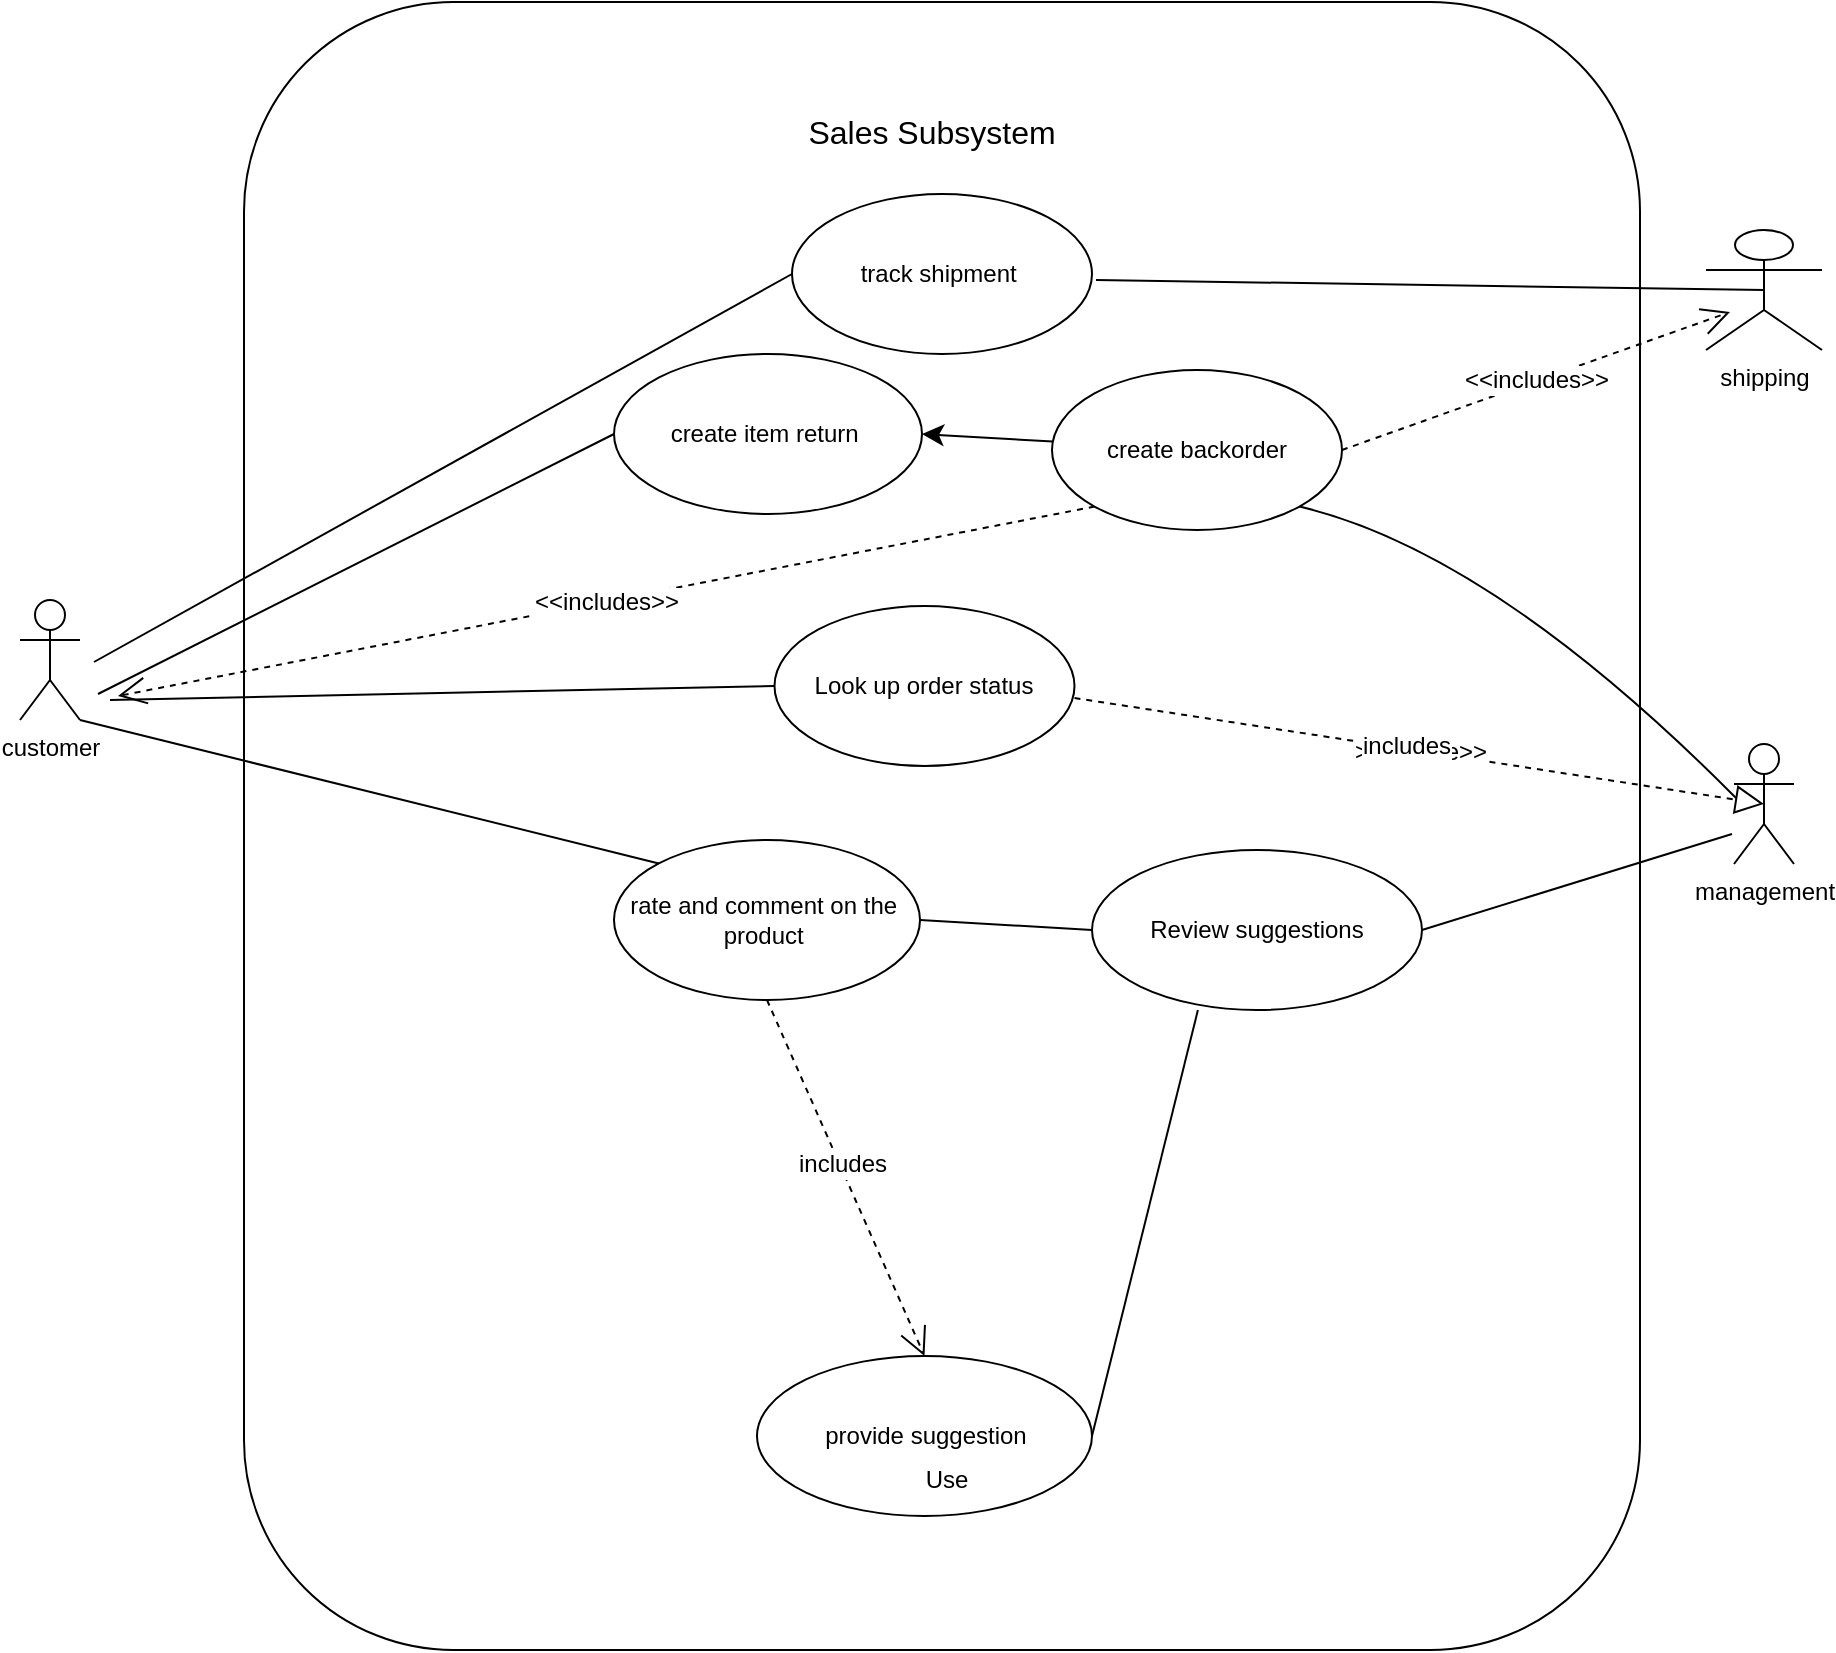 <mxfile version="24.7.16">
  <diagram name="Page-1" id="_UQ06IoKrFOS0vvNEsXh">
    <mxGraphModel dx="1804" dy="2560" grid="0" gridSize="10" guides="1" tooltips="1" connect="1" arrows="1" fold="1" page="0" pageScale="1" pageWidth="850" pageHeight="1100" math="0" shadow="0">
      <root>
        <mxCell id="0" />
        <mxCell id="1" parent="0" />
        <mxCell id="3eMwvmf1xqE0xl16umum-24" value="" style="rounded=1;whiteSpace=wrap;html=1;" vertex="1" parent="1">
          <mxGeometry x="414" y="-251" width="698" height="824" as="geometry" />
        </mxCell>
        <mxCell id="Joxlp293nPwFsXbLoami-1" value="customer" style="shape=umlActor;verticalLabelPosition=bottom;verticalAlign=top;html=1;outlineConnect=0;" parent="1" vertex="1">
          <mxGeometry x="302" y="48" width="30" height="60" as="geometry" />
        </mxCell>
        <mxCell id="Joxlp293nPwFsXbLoami-2" value="management" style="shape=umlActor;verticalLabelPosition=bottom;verticalAlign=top;html=1;outlineConnect=0;" parent="1" vertex="1">
          <mxGeometry x="1159" y="120" width="30" height="60" as="geometry" />
        </mxCell>
        <mxCell id="Joxlp293nPwFsXbLoami-3" value="shipping" style="shape=umlActor;verticalLabelPosition=bottom;verticalAlign=top;html=1;outlineConnect=0;" parent="1" vertex="1">
          <mxGeometry x="1145" y="-137" width="58" height="60" as="geometry" />
        </mxCell>
        <mxCell id="Joxlp293nPwFsXbLoami-6" value="track shipment&amp;nbsp;" style="ellipse;whiteSpace=wrap;html=1;" parent="1" vertex="1">
          <mxGeometry x="688" y="-155" width="150" height="80" as="geometry" />
        </mxCell>
        <mxCell id="Joxlp293nPwFsXbLoami-14" value="Look up order status" style="ellipse;whiteSpace=wrap;html=1;" parent="1" vertex="1">
          <mxGeometry x="679.25" y="51" width="150" height="80" as="geometry" />
        </mxCell>
        <mxCell id="Joxlp293nPwFsXbLoami-15" value="create item return&amp;nbsp;" style="ellipse;whiteSpace=wrap;html=1;" parent="1" vertex="1">
          <mxGeometry x="599" y="-75" width="154" height="80" as="geometry" />
        </mxCell>
        <mxCell id="3eMwvmf1xqE0xl16umum-12" style="edgeStyle=none;curved=1;rounded=0;orthogonalLoop=1;jettySize=auto;html=1;entryX=1;entryY=0.5;entryDx=0;entryDy=0;fontSize=12;startSize=8;endSize=8;" edge="1" parent="1" source="Joxlp293nPwFsXbLoami-16" target="Joxlp293nPwFsXbLoami-15">
          <mxGeometry relative="1" as="geometry" />
        </mxCell>
        <mxCell id="Joxlp293nPwFsXbLoami-16" value="create backorder" style="ellipse;whiteSpace=wrap;html=1;" parent="1" vertex="1">
          <mxGeometry x="818" y="-67" width="145" height="80" as="geometry" />
        </mxCell>
        <mxCell id="Joxlp293nPwFsXbLoami-20" value="rate and comment on the&amp;nbsp;&lt;div&gt;product&amp;nbsp;&lt;/div&gt;" style="ellipse;whiteSpace=wrap;html=1;" parent="1" vertex="1">
          <mxGeometry x="599" y="168" width="153" height="80" as="geometry" />
        </mxCell>
        <mxCell id="Joxlp293nPwFsXbLoami-21" value="provide suggestion" style="ellipse;whiteSpace=wrap;html=1;" parent="1" vertex="1">
          <mxGeometry x="670.5" y="426" width="167.5" height="80" as="geometry" />
        </mxCell>
        <mxCell id="Joxlp293nPwFsXbLoami-22" value="Review suggestions" style="ellipse;whiteSpace=wrap;html=1;" parent="1" vertex="1">
          <mxGeometry x="838" y="173" width="165" height="80" as="geometry" />
        </mxCell>
        <mxCell id="3eMwvmf1xqE0xl16umum-5" value="" style="endArrow=none;html=1;rounded=0;fontSize=12;startSize=8;endSize=8;curved=1;entryX=0;entryY=0.5;entryDx=0;entryDy=0;" edge="1" parent="1" target="Joxlp293nPwFsXbLoami-6">
          <mxGeometry width="50" height="50" relative="1" as="geometry">
            <mxPoint x="339" y="79" as="sourcePoint" />
            <mxPoint x="720" y="353" as="targetPoint" />
          </mxGeometry>
        </mxCell>
        <mxCell id="3eMwvmf1xqE0xl16umum-9" value="&amp;gt;&amp;gt;include&amp;gt;&amp;gt;" style="endArrow=block;dashed=1;endFill=0;endSize=12;html=1;rounded=0;fontSize=12;curved=1;exitX=1;exitY=0.7;exitDx=0;exitDy=0;exitPerimeter=0;entryX=0.5;entryY=0.5;entryDx=0;entryDy=0;entryPerimeter=0;" edge="1" parent="1" target="Joxlp293nPwFsXbLoami-2">
          <mxGeometry width="160" relative="1" as="geometry">
            <mxPoint x="829.25" y="97" as="sourcePoint" />
            <mxPoint x="1123.3" y="157.96" as="targetPoint" />
          </mxGeometry>
        </mxCell>
        <mxCell id="3eMwvmf1xqE0xl16umum-11" value="includes" style="edgeLabel;html=1;align=center;verticalAlign=middle;resizable=0;points=[];fontSize=12;" vertex="1" connectable="0" parent="3eMwvmf1xqE0xl16umum-9">
          <mxGeometry x="-0.027" y="1" relative="1" as="geometry">
            <mxPoint x="-2" y="-1" as="offset" />
          </mxGeometry>
        </mxCell>
        <mxCell id="3eMwvmf1xqE0xl16umum-10" value="" style="endArrow=none;html=1;rounded=0;fontSize=12;startSize=8;endSize=8;curved=1;entryX=0;entryY=0.5;entryDx=0;entryDy=0;" edge="1" parent="1" target="Joxlp293nPwFsXbLoami-14">
          <mxGeometry width="50" height="50" relative="1" as="geometry">
            <mxPoint x="347" y="98" as="sourcePoint" />
            <mxPoint x="626" y="142" as="targetPoint" />
          </mxGeometry>
        </mxCell>
        <mxCell id="3eMwvmf1xqE0xl16umum-13" value="" style="endArrow=none;html=1;rounded=0;fontSize=12;startSize=8;endSize=8;curved=1;entryX=0.5;entryY=0.5;entryDx=0;entryDy=0;entryPerimeter=0;" edge="1" parent="1" target="Joxlp293nPwFsXbLoami-3">
          <mxGeometry width="50" height="50" relative="1" as="geometry">
            <mxPoint x="840" y="-112" as="sourcePoint" />
            <mxPoint x="729" y="33" as="targetPoint" />
          </mxGeometry>
        </mxCell>
        <mxCell id="3eMwvmf1xqE0xl16umum-14" value="" style="endArrow=none;html=1;rounded=0;fontSize=12;startSize=8;endSize=8;curved=1;exitX=1;exitY=1;exitDx=0;exitDy=0;" edge="1" parent="1" source="Joxlp293nPwFsXbLoami-16">
          <mxGeometry width="50" height="50" relative="1" as="geometry">
            <mxPoint x="961" y="16" as="sourcePoint" />
            <mxPoint x="1160" y="147" as="targetPoint" />
            <Array as="points">
              <mxPoint x="1038" y="24" />
            </Array>
          </mxGeometry>
        </mxCell>
        <mxCell id="3eMwvmf1xqE0xl16umum-15" value="" style="endArrow=none;html=1;rounded=0;fontSize=12;startSize=8;endSize=8;curved=1;exitX=1;exitY=1;exitDx=0;exitDy=0;exitPerimeter=0;entryX=0;entryY=0;entryDx=0;entryDy=0;" edge="1" parent="1" source="Joxlp293nPwFsXbLoami-1" target="Joxlp293nPwFsXbLoami-20">
          <mxGeometry width="50" height="50" relative="1" as="geometry">
            <mxPoint x="692" y="485" as="sourcePoint" />
            <mxPoint x="742" y="435" as="targetPoint" />
          </mxGeometry>
        </mxCell>
        <mxCell id="3eMwvmf1xqE0xl16umum-16" value="Use" style="endArrow=open;endSize=12;dashed=1;html=1;rounded=0;fontSize=12;curved=1;exitX=0.5;exitY=1;exitDx=0;exitDy=0;entryX=0.5;entryY=0;entryDx=0;entryDy=0;" edge="1" parent="1" source="Joxlp293nPwFsXbLoami-20" target="Joxlp293nPwFsXbLoami-21">
          <mxGeometry x="1" y="-60" width="160" relative="1" as="geometry">
            <mxPoint x="637" y="544" as="sourcePoint" />
            <mxPoint x="797" y="544" as="targetPoint" />
            <mxPoint x="66" y="38" as="offset" />
          </mxGeometry>
        </mxCell>
        <mxCell id="3eMwvmf1xqE0xl16umum-17" value="includes" style="edgeLabel;html=1;align=center;verticalAlign=middle;resizable=0;points=[];fontSize=12;" vertex="1" connectable="0" parent="3eMwvmf1xqE0xl16umum-16">
          <mxGeometry x="-0.064" y="2" relative="1" as="geometry">
            <mxPoint x="-1" y="-1" as="offset" />
          </mxGeometry>
        </mxCell>
        <mxCell id="3eMwvmf1xqE0xl16umum-18" value="" style="endArrow=none;html=1;rounded=0;fontSize=12;startSize=8;endSize=8;curved=1;exitX=1;exitY=0.5;exitDx=0;exitDy=0;entryX=0.321;entryY=1;entryDx=0;entryDy=0;entryPerimeter=0;" edge="1" parent="1" source="Joxlp293nPwFsXbLoami-21" target="Joxlp293nPwFsXbLoami-22">
          <mxGeometry width="50" height="50" relative="1" as="geometry">
            <mxPoint x="925" y="546" as="sourcePoint" />
            <mxPoint x="975" y="496" as="targetPoint" />
          </mxGeometry>
        </mxCell>
        <mxCell id="3eMwvmf1xqE0xl16umum-19" value="" style="endArrow=none;html=1;rounded=0;fontSize=12;startSize=8;endSize=8;curved=1;exitX=1;exitY=0.5;exitDx=0;exitDy=0;entryX=0;entryY=0.5;entryDx=0;entryDy=0;" edge="1" parent="1" source="Joxlp293nPwFsXbLoami-20" target="Joxlp293nPwFsXbLoami-22">
          <mxGeometry width="50" height="50" relative="1" as="geometry">
            <mxPoint x="925" y="546" as="sourcePoint" />
            <mxPoint x="975" y="496" as="targetPoint" />
          </mxGeometry>
        </mxCell>
        <mxCell id="3eMwvmf1xqE0xl16umum-20" value="" style="endArrow=none;html=1;rounded=0;fontSize=12;startSize=8;endSize=8;curved=1;exitX=1;exitY=0.5;exitDx=0;exitDy=0;" edge="1" parent="1" source="Joxlp293nPwFsXbLoami-22">
          <mxGeometry width="50" height="50" relative="1" as="geometry">
            <mxPoint x="925" y="338" as="sourcePoint" />
            <mxPoint x="1158" y="165" as="targetPoint" />
          </mxGeometry>
        </mxCell>
        <mxCell id="3eMwvmf1xqE0xl16umum-21" value="&amp;lt;&amp;lt;includes&amp;gt;&amp;gt;" style="endArrow=open;endSize=12;dashed=1;html=1;rounded=0;fontSize=12;curved=1;exitX=1;exitY=0.5;exitDx=0;exitDy=0;" edge="1" parent="1" source="Joxlp293nPwFsXbLoami-16">
          <mxGeometry width="160" relative="1" as="geometry">
            <mxPoint x="716" y="281" as="sourcePoint" />
            <mxPoint x="1157" y="-96" as="targetPoint" />
          </mxGeometry>
        </mxCell>
        <mxCell id="3eMwvmf1xqE0xl16umum-25" value="Sales Subsystem" style="text;html=1;align=center;verticalAlign=middle;whiteSpace=wrap;rounded=0;fontSize=16;" vertex="1" parent="1">
          <mxGeometry x="667" y="-201" width="182" height="30" as="geometry" />
        </mxCell>
        <mxCell id="3eMwvmf1xqE0xl16umum-26" value="" style="endArrow=none;html=1;rounded=0;fontSize=12;startSize=8;endSize=8;curved=1;entryX=0;entryY=0.5;entryDx=0;entryDy=0;" edge="1" parent="1" target="Joxlp293nPwFsXbLoami-15">
          <mxGeometry width="50" height="50" relative="1" as="geometry">
            <mxPoint x="341" y="95" as="sourcePoint" />
            <mxPoint x="771" y="151" as="targetPoint" />
          </mxGeometry>
        </mxCell>
        <mxCell id="3eMwvmf1xqE0xl16umum-27" value="&amp;lt;&amp;lt;includes&amp;gt;&amp;gt;" style="endArrow=open;endSize=12;dashed=1;html=1;rounded=0;fontSize=12;curved=1;exitX=0;exitY=1;exitDx=0;exitDy=0;" edge="1" parent="1" source="Joxlp293nPwFsXbLoami-16">
          <mxGeometry width="160" relative="1" as="geometry">
            <mxPoint x="666" y="176" as="sourcePoint" />
            <mxPoint x="351" y="96" as="targetPoint" />
          </mxGeometry>
        </mxCell>
      </root>
    </mxGraphModel>
  </diagram>
</mxfile>
